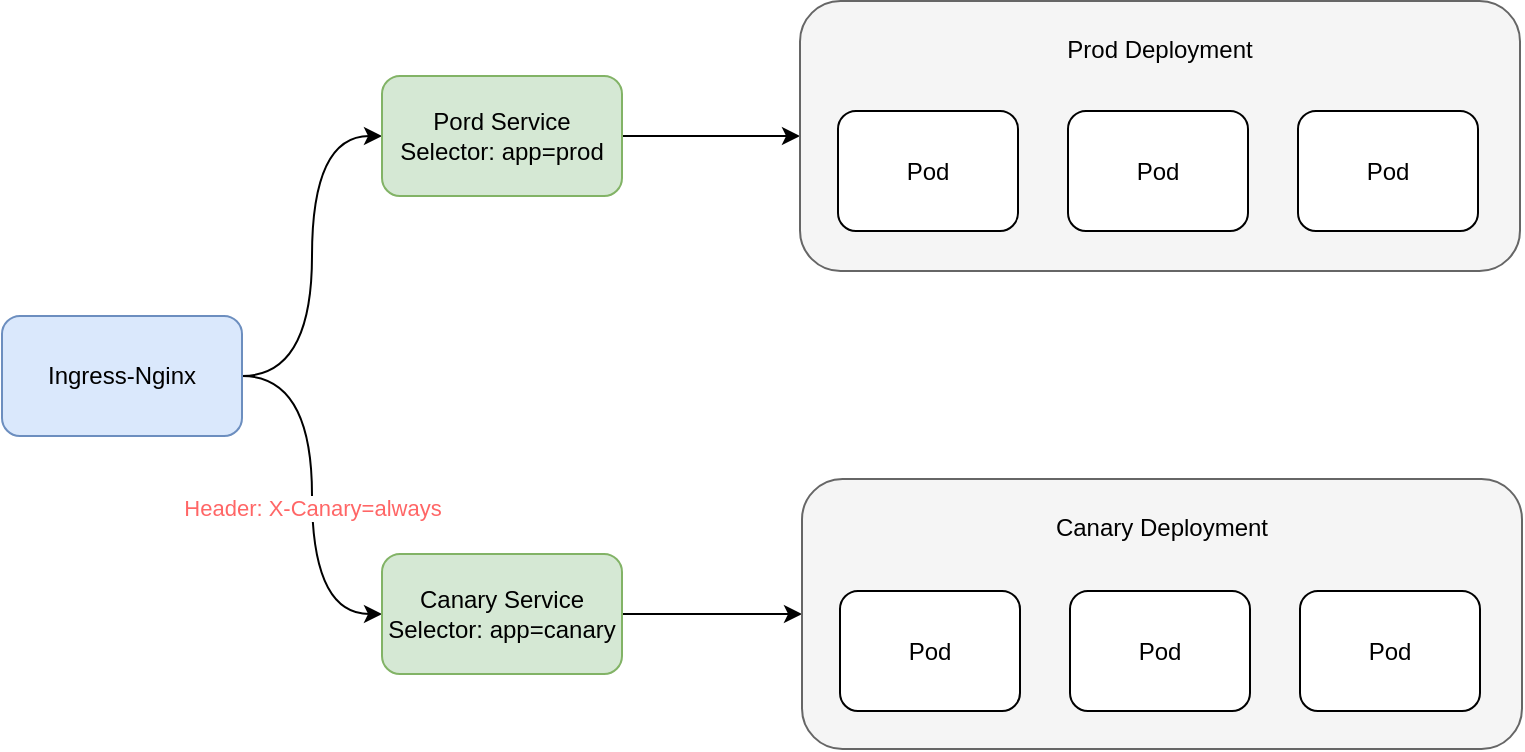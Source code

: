 <mxfile version="20.3.0" type="device"><diagram id="3zqI7vYIO6wqjYlA2_t2" name="第 1 页"><mxGraphModel dx="1106" dy="749" grid="1" gridSize="10" guides="1" tooltips="1" connect="1" arrows="1" fold="1" page="1" pageScale="1" pageWidth="2339" pageHeight="3300" math="0" shadow="0"><root><mxCell id="0"/><mxCell id="1" parent="0"/><mxCell id="bkVB3AHdrJHpCVi7nZZV-1" style="edgeStyle=orthogonalEdgeStyle;rounded=0;orthogonalLoop=1;jettySize=auto;html=1;exitX=1;exitY=0.5;exitDx=0;exitDy=0;entryX=0;entryY=0.5;entryDx=0;entryDy=0;curved=1;" edge="1" parent="1" source="bkVB3AHdrJHpCVi7nZZV-5" target="bkVB3AHdrJHpCVi7nZZV-9"><mxGeometry relative="1" as="geometry"/></mxCell><mxCell id="bkVB3AHdrJHpCVi7nZZV-3" style="edgeStyle=orthogonalEdgeStyle;rounded=0;orthogonalLoop=1;jettySize=auto;html=1;exitX=1;exitY=0.5;exitDx=0;exitDy=0;entryX=0;entryY=0.5;entryDx=0;entryDy=0;curved=1;" edge="1" parent="1" source="bkVB3AHdrJHpCVi7nZZV-5" target="bkVB3AHdrJHpCVi7nZZV-7"><mxGeometry relative="1" as="geometry"/></mxCell><mxCell id="bkVB3AHdrJHpCVi7nZZV-4" value="Header: X-Canary=always" style="edgeLabel;html=1;align=center;verticalAlign=middle;resizable=0;points=[];fontColor=#FF6666;" vertex="1" connectable="0" parent="bkVB3AHdrJHpCVi7nZZV-3"><mxGeometry x="0.069" relative="1" as="geometry"><mxPoint as="offset"/></mxGeometry></mxCell><mxCell id="bkVB3AHdrJHpCVi7nZZV-5" value="Ingress-Nginx" style="rounded=1;whiteSpace=wrap;html=1;fillColor=#dae8fc;strokeColor=#6c8ebf;" vertex="1" parent="1"><mxGeometry x="90" y="370" width="120" height="60" as="geometry"/></mxCell><mxCell id="bkVB3AHdrJHpCVi7nZZV-6" style="edgeStyle=none;rounded=0;orthogonalLoop=1;jettySize=auto;html=1;exitX=1;exitY=0.5;exitDx=0;exitDy=0;entryX=0;entryY=0.5;entryDx=0;entryDy=0;" edge="1" parent="1" source="bkVB3AHdrJHpCVi7nZZV-7" target="bkVB3AHdrJHpCVi7nZZV-15"><mxGeometry relative="1" as="geometry"/></mxCell><mxCell id="bkVB3AHdrJHpCVi7nZZV-7" value="Canary Service&lt;br&gt;Selector: app=canary" style="rounded=1;whiteSpace=wrap;html=1;fillColor=#d5e8d4;strokeColor=#82b366;" vertex="1" parent="1"><mxGeometry x="280" y="489" width="120" height="60" as="geometry"/></mxCell><mxCell id="bkVB3AHdrJHpCVi7nZZV-8" style="rounded=0;orthogonalLoop=1;jettySize=auto;html=1;exitX=1;exitY=0.5;exitDx=0;exitDy=0;entryX=0;entryY=0.5;entryDx=0;entryDy=0;" edge="1" parent="1" source="bkVB3AHdrJHpCVi7nZZV-9" target="bkVB3AHdrJHpCVi7nZZV-10"><mxGeometry relative="1" as="geometry"/></mxCell><mxCell id="bkVB3AHdrJHpCVi7nZZV-9" value="Pord Service&lt;br&gt;Selector: app=prod" style="rounded=1;whiteSpace=wrap;html=1;fillColor=#d5e8d4;strokeColor=#82b366;" vertex="1" parent="1"><mxGeometry x="280" y="250" width="120" height="60" as="geometry"/></mxCell><mxCell id="bkVB3AHdrJHpCVi7nZZV-10" value="" style="rounded=1;whiteSpace=wrap;html=1;fillColor=#f5f5f5;fontColor=#333333;strokeColor=#666666;" vertex="1" parent="1"><mxGeometry x="489" y="212.5" width="360" height="135" as="geometry"/></mxCell><mxCell id="bkVB3AHdrJHpCVi7nZZV-11" value="Prod Deployment" style="text;html=1;strokeColor=none;fillColor=none;align=center;verticalAlign=middle;whiteSpace=wrap;rounded=0;" vertex="1" parent="1"><mxGeometry x="614" y="221.5" width="110" height="30" as="geometry"/></mxCell><mxCell id="bkVB3AHdrJHpCVi7nZZV-12" value="Pod" style="rounded=1;whiteSpace=wrap;html=1;" vertex="1" parent="1"><mxGeometry x="508" y="267.5" width="90" height="60" as="geometry"/></mxCell><mxCell id="bkVB3AHdrJHpCVi7nZZV-13" value="Pod" style="rounded=1;whiteSpace=wrap;html=1;" vertex="1" parent="1"><mxGeometry x="623" y="267.5" width="90" height="60" as="geometry"/></mxCell><mxCell id="bkVB3AHdrJHpCVi7nZZV-14" value="Pod" style="rounded=1;whiteSpace=wrap;html=1;" vertex="1" parent="1"><mxGeometry x="738" y="267.5" width="90" height="60" as="geometry"/></mxCell><mxCell id="bkVB3AHdrJHpCVi7nZZV-15" value="" style="rounded=1;whiteSpace=wrap;html=1;fillColor=#f5f5f5;fontColor=#333333;strokeColor=#666666;" vertex="1" parent="1"><mxGeometry x="490" y="451.5" width="360" height="135" as="geometry"/></mxCell><mxCell id="bkVB3AHdrJHpCVi7nZZV-16" value="Canary Deployment" style="text;html=1;strokeColor=none;fillColor=none;align=center;verticalAlign=middle;whiteSpace=wrap;rounded=0;" vertex="1" parent="1"><mxGeometry x="615" y="460.5" width="110" height="30" as="geometry"/></mxCell><mxCell id="bkVB3AHdrJHpCVi7nZZV-17" value="Pod" style="rounded=1;whiteSpace=wrap;html=1;" vertex="1" parent="1"><mxGeometry x="509" y="507.5" width="90" height="60" as="geometry"/></mxCell><mxCell id="bkVB3AHdrJHpCVi7nZZV-18" value="Pod" style="rounded=1;whiteSpace=wrap;html=1;" vertex="1" parent="1"><mxGeometry x="624" y="507.5" width="90" height="60" as="geometry"/></mxCell><mxCell id="bkVB3AHdrJHpCVi7nZZV-19" value="Pod" style="rounded=1;whiteSpace=wrap;html=1;" vertex="1" parent="1"><mxGeometry x="739" y="507.5" width="90" height="60" as="geometry"/></mxCell></root></mxGraphModel></diagram></mxfile>